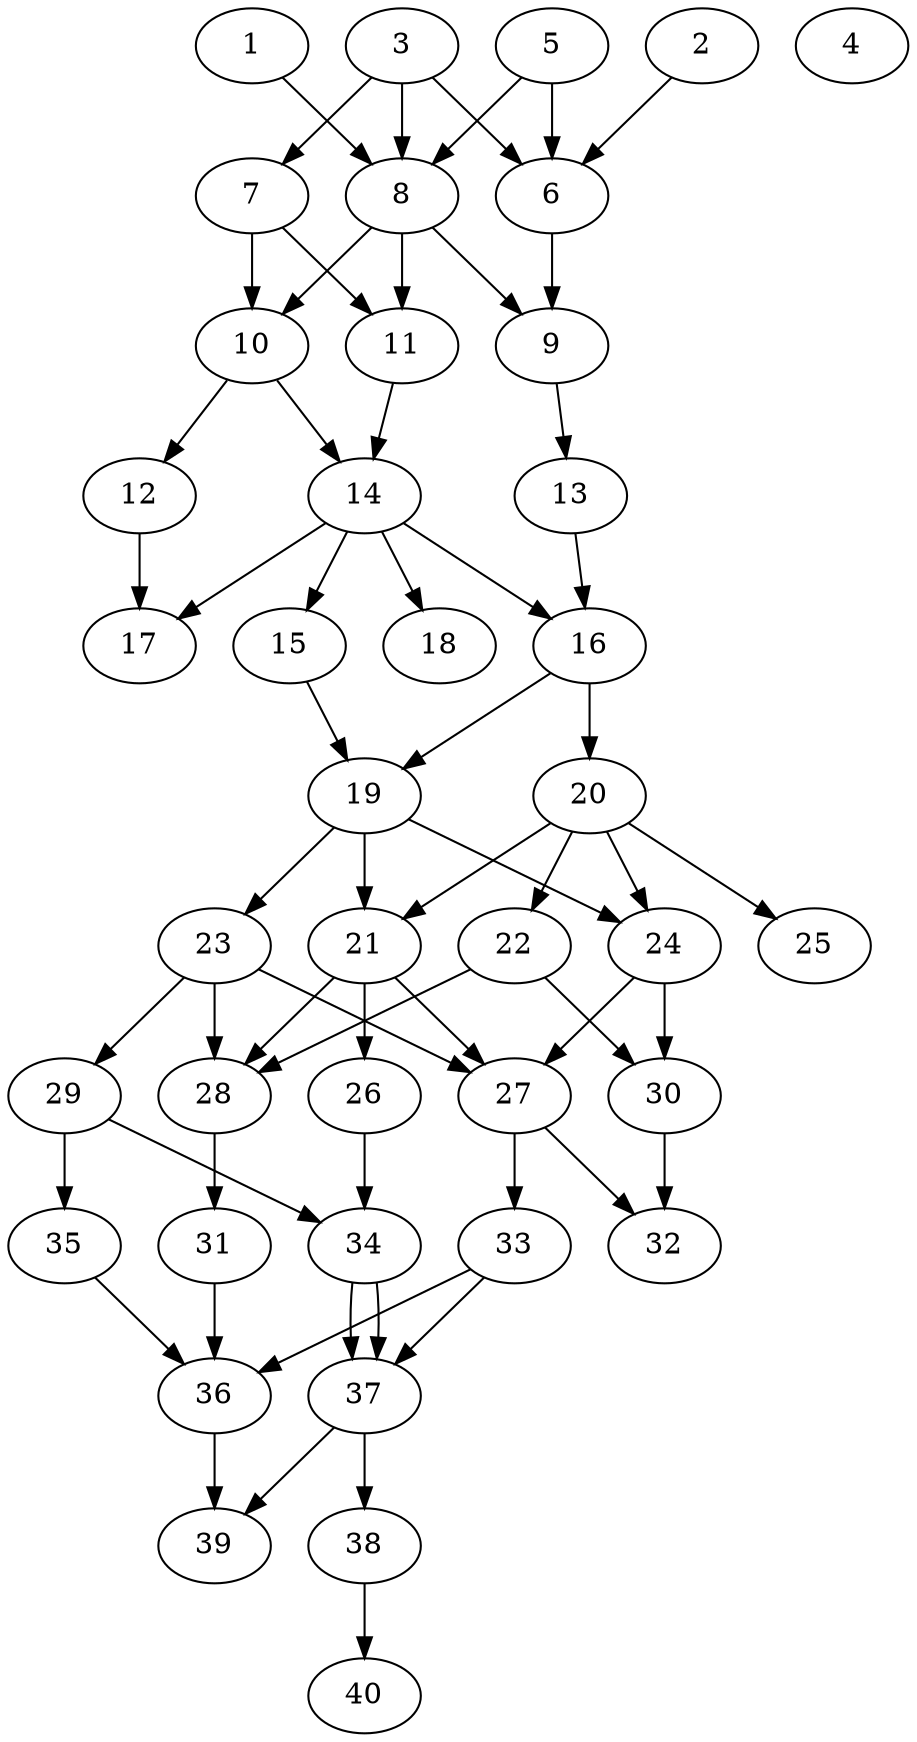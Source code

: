 // DAG automatically generated by daggen at Tue Aug  6 16:28:35 2019
// ./daggen --dot -n 40 --ccr 0.3 --fat 0.4 --regular 0.5 --density 0.6 --mindata 5242880 --maxdata 52428800 
digraph G {
  1 [size="23674880", alpha="0.16", expect_size="7102464"] 
  1 -> 8 [size ="7102464"]
  2 [size="147845120", alpha="0.11", expect_size="44353536"] 
  2 -> 6 [size ="44353536"]
  3 [size="29289813", alpha="0.06", expect_size="8786944"] 
  3 -> 6 [size ="8786944"]
  3 -> 7 [size ="8786944"]
  3 -> 8 [size ="8786944"]
  4 [size="47527253", alpha="0.07", expect_size="14258176"] 
  5 [size="78493013", alpha="0.13", expect_size="23547904"] 
  5 -> 6 [size ="23547904"]
  5 -> 8 [size ="23547904"]
  6 [size="147845120", alpha="0.19", expect_size="44353536"] 
  6 -> 9 [size ="44353536"]
  7 [size="129099093", alpha="0.06", expect_size="38729728"] 
  7 -> 10 [size ="38729728"]
  7 -> 11 [size ="38729728"]
  8 [size="23497387", alpha="0.01", expect_size="7049216"] 
  8 -> 9 [size ="7049216"]
  8 -> 10 [size ="7049216"]
  8 -> 11 [size ="7049216"]
  9 [size="54654293", alpha="0.20", expect_size="16396288"] 
  9 -> 13 [size ="16396288"]
  10 [size="26432853", alpha="0.04", expect_size="7929856"] 
  10 -> 12 [size ="7929856"]
  10 -> 14 [size ="7929856"]
  11 [size="146053120", alpha="0.08", expect_size="43815936"] 
  11 -> 14 [size ="43815936"]
  12 [size="114715307", alpha="0.04", expect_size="34414592"] 
  12 -> 17 [size ="34414592"]
  13 [size="44485973", alpha="0.05", expect_size="13345792"] 
  13 -> 16 [size ="13345792"]
  14 [size="92228267", alpha="0.08", expect_size="27668480"] 
  14 -> 15 [size ="27668480"]
  14 -> 16 [size ="27668480"]
  14 -> 17 [size ="27668480"]
  14 -> 18 [size ="27668480"]
  15 [size="147486720", alpha="0.01", expect_size="44246016"] 
  15 -> 19 [size ="44246016"]
  16 [size="93061120", alpha="0.09", expect_size="27918336"] 
  16 -> 19 [size ="27918336"]
  16 -> 20 [size ="27918336"]
  17 [size="89009493", alpha="0.15", expect_size="26702848"] 
  18 [size="139830613", alpha="0.09", expect_size="41949184"] 
  19 [size="145097387", alpha="0.20", expect_size="43529216"] 
  19 -> 21 [size ="43529216"]
  19 -> 23 [size ="43529216"]
  19 -> 24 [size ="43529216"]
  20 [size="142059520", alpha="0.12", expect_size="42617856"] 
  20 -> 21 [size ="42617856"]
  20 -> 22 [size ="42617856"]
  20 -> 24 [size ="42617856"]
  20 -> 25 [size ="42617856"]
  21 [size="170577920", alpha="0.06", expect_size="51173376"] 
  21 -> 26 [size ="51173376"]
  21 -> 27 [size ="51173376"]
  21 -> 28 [size ="51173376"]
  22 [size="75506347", alpha="0.16", expect_size="22651904"] 
  22 -> 28 [size ="22651904"]
  22 -> 30 [size ="22651904"]
  23 [size="109704533", alpha="0.07", expect_size="32911360"] 
  23 -> 27 [size ="32911360"]
  23 -> 28 [size ="32911360"]
  23 -> 29 [size ="32911360"]
  24 [size="147394560", alpha="0.03", expect_size="44218368"] 
  24 -> 27 [size ="44218368"]
  24 -> 30 [size ="44218368"]
  25 [size="51271680", alpha="0.06", expect_size="15381504"] 
  26 [size="58217813", alpha="0.06", expect_size="17465344"] 
  26 -> 34 [size ="17465344"]
  27 [size="125330773", alpha="0.20", expect_size="37599232"] 
  27 -> 32 [size ="37599232"]
  27 -> 33 [size ="37599232"]
  28 [size="83640320", alpha="0.15", expect_size="25092096"] 
  28 -> 31 [size ="25092096"]
  29 [size="151251627", alpha="0.14", expect_size="45375488"] 
  29 -> 34 [size ="45375488"]
  29 -> 35 [size ="45375488"]
  30 [size="147537920", alpha="0.15", expect_size="44261376"] 
  30 -> 32 [size ="44261376"]
  31 [size="86681600", alpha="0.11", expect_size="26004480"] 
  31 -> 36 [size ="26004480"]
  32 [size="132171093", alpha="0.01", expect_size="39651328"] 
  33 [size="99799040", alpha="0.14", expect_size="29939712"] 
  33 -> 36 [size ="29939712"]
  33 -> 37 [size ="29939712"]
  34 [size="158675627", alpha="0.16", expect_size="47602688"] 
  34 -> 37 [size ="47602688"]
  34 -> 37 [size ="47602688"]
  35 [size="24272213", alpha="0.15", expect_size="7281664"] 
  35 -> 36 [size ="7281664"]
  36 [size="72185173", alpha="0.03", expect_size="21655552"] 
  36 -> 39 [size ="21655552"]
  37 [size="118210560", alpha="0.00", expect_size="35463168"] 
  37 -> 38 [size ="35463168"]
  37 -> 39 [size ="35463168"]
  38 [size="116684800", alpha="0.13", expect_size="35005440"] 
  38 -> 40 [size ="35005440"]
  39 [size="73632427", alpha="0.03", expect_size="22089728"] 
  40 [size="26231467", alpha="0.08", expect_size="7869440"] 
}
